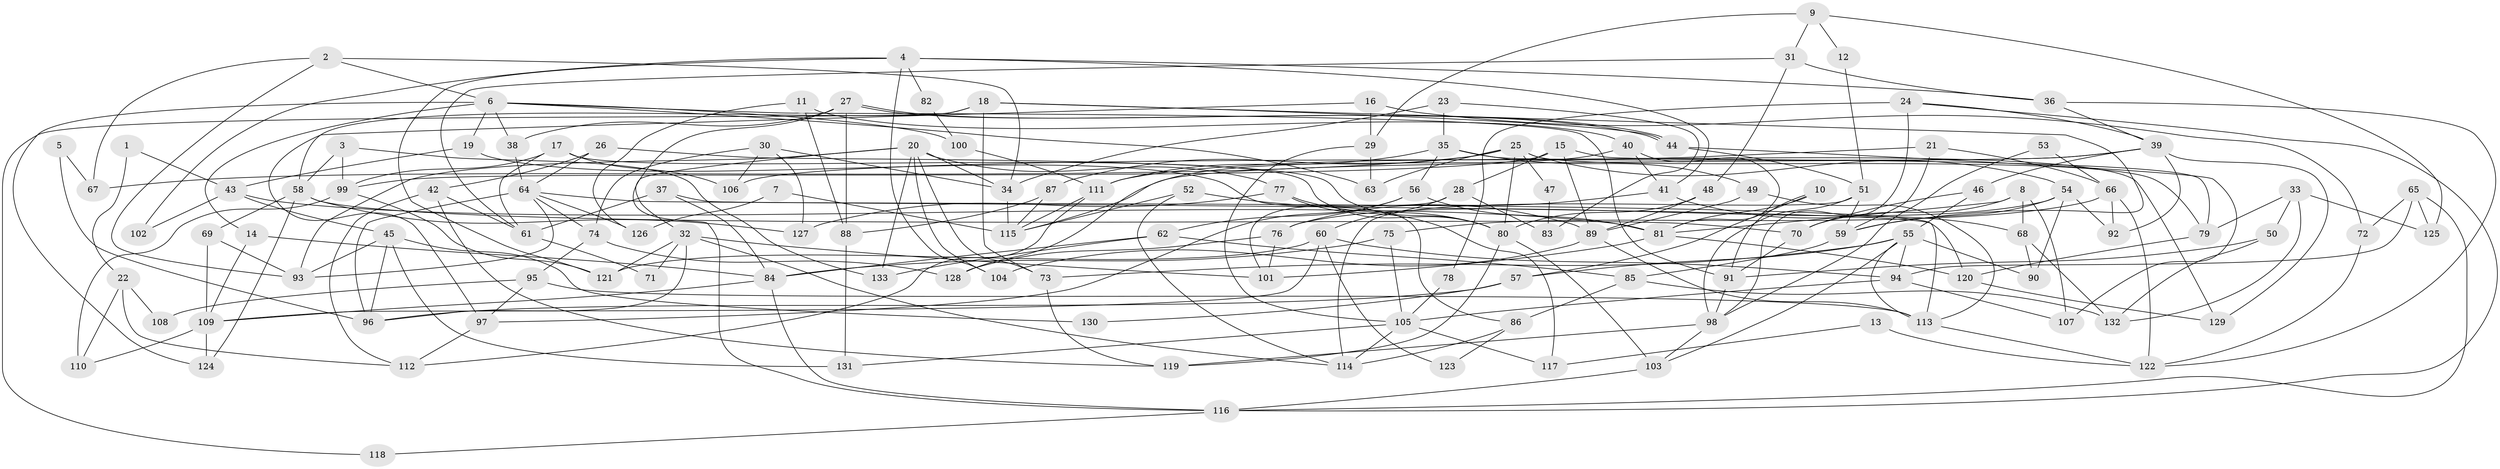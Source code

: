 // Generated by graph-tools (version 1.1) at 2025/14/03/09/25 04:14:57]
// undirected, 133 vertices, 266 edges
graph export_dot {
graph [start="1"]
  node [color=gray90,style=filled];
  1;
  2;
  3;
  4;
  5;
  6;
  7;
  8;
  9;
  10;
  11;
  12;
  13;
  14;
  15;
  16;
  17;
  18;
  19;
  20;
  21;
  22;
  23;
  24;
  25;
  26;
  27;
  28;
  29;
  30;
  31;
  32;
  33;
  34;
  35;
  36;
  37;
  38;
  39;
  40;
  41;
  42;
  43;
  44;
  45;
  46;
  47;
  48;
  49;
  50;
  51;
  52;
  53;
  54;
  55;
  56;
  57;
  58;
  59;
  60;
  61;
  62;
  63;
  64;
  65;
  66;
  67;
  68;
  69;
  70;
  71;
  72;
  73;
  74;
  75;
  76;
  77;
  78;
  79;
  80;
  81;
  82;
  83;
  84;
  85;
  86;
  87;
  88;
  89;
  90;
  91;
  92;
  93;
  94;
  95;
  96;
  97;
  98;
  99;
  100;
  101;
  102;
  103;
  104;
  105;
  106;
  107;
  108;
  109;
  110;
  111;
  112;
  113;
  114;
  115;
  116;
  117;
  118;
  119;
  120;
  121;
  122;
  123;
  124;
  125;
  126;
  127;
  128;
  129;
  130;
  131;
  132;
  133;
  1 -- 43;
  1 -- 22;
  2 -- 34;
  2 -- 6;
  2 -- 67;
  2 -- 93;
  3 -- 58;
  3 -- 133;
  3 -- 99;
  4 -- 121;
  4 -- 36;
  4 -- 41;
  4 -- 82;
  4 -- 102;
  4 -- 104;
  5 -- 67;
  5 -- 96;
  6 -- 91;
  6 -- 124;
  6 -- 14;
  6 -- 19;
  6 -- 38;
  6 -- 63;
  6 -- 100;
  7 -- 115;
  7 -- 126;
  8 -- 70;
  8 -- 81;
  8 -- 68;
  8 -- 107;
  9 -- 31;
  9 -- 29;
  9 -- 12;
  9 -- 125;
  10 -- 91;
  10 -- 81;
  10 -- 57;
  11 -- 88;
  11 -- 40;
  11 -- 126;
  12 -- 51;
  13 -- 122;
  13 -- 117;
  14 -- 109;
  14 -- 84;
  15 -- 28;
  15 -- 89;
  15 -- 79;
  15 -- 99;
  16 -- 72;
  16 -- 29;
  16 -- 97;
  17 -- 80;
  17 -- 99;
  17 -- 61;
  17 -- 106;
  18 -- 44;
  18 -- 73;
  18 -- 58;
  18 -- 59;
  18 -- 118;
  19 -- 43;
  19 -- 86;
  20 -- 93;
  20 -- 104;
  20 -- 32;
  20 -- 34;
  20 -- 73;
  20 -- 77;
  20 -- 133;
  21 -- 111;
  21 -- 59;
  21 -- 66;
  22 -- 110;
  22 -- 112;
  22 -- 108;
  23 -- 34;
  23 -- 35;
  23 -- 83;
  24 -- 98;
  24 -- 39;
  24 -- 78;
  24 -- 116;
  25 -- 54;
  25 -- 87;
  25 -- 47;
  25 -- 63;
  25 -- 67;
  25 -- 79;
  25 -- 80;
  26 -- 64;
  26 -- 80;
  26 -- 42;
  27 -- 44;
  27 -- 44;
  27 -- 116;
  27 -- 38;
  27 -- 88;
  28 -- 101;
  28 -- 60;
  28 -- 83;
  29 -- 105;
  29 -- 63;
  30 -- 34;
  30 -- 74;
  30 -- 106;
  30 -- 127;
  31 -- 61;
  31 -- 48;
  31 -- 36;
  32 -- 101;
  32 -- 71;
  32 -- 96;
  32 -- 114;
  32 -- 121;
  33 -- 79;
  33 -- 125;
  33 -- 50;
  33 -- 132;
  34 -- 115;
  35 -- 129;
  35 -- 111;
  35 -- 49;
  35 -- 56;
  36 -- 122;
  36 -- 39;
  37 -- 61;
  37 -- 84;
  37 -- 113;
  38 -- 64;
  39 -- 106;
  39 -- 46;
  39 -- 92;
  39 -- 115;
  39 -- 129;
  40 -- 41;
  40 -- 128;
  40 -- 81;
  41 -- 68;
  41 -- 76;
  42 -- 119;
  42 -- 61;
  42 -- 112;
  43 -- 81;
  43 -- 45;
  43 -- 102;
  44 -- 51;
  44 -- 107;
  45 -- 96;
  45 -- 93;
  45 -- 130;
  45 -- 131;
  46 -- 55;
  46 -- 70;
  47 -- 83;
  48 -- 89;
  48 -- 80;
  49 -- 113;
  49 -- 89;
  50 -- 132;
  50 -- 91;
  51 -- 114;
  51 -- 98;
  51 -- 59;
  52 -- 89;
  52 -- 114;
  52 -- 115;
  53 -- 98;
  53 -- 66;
  54 -- 92;
  54 -- 59;
  54 -- 76;
  54 -- 90;
  55 -- 103;
  55 -- 90;
  55 -- 57;
  55 -- 73;
  55 -- 94;
  55 -- 113;
  56 -- 81;
  56 -- 62;
  56 -- 97;
  57 -- 96;
  57 -- 130;
  58 -- 127;
  58 -- 69;
  58 -- 70;
  58 -- 124;
  59 -- 85;
  60 -- 121;
  60 -- 94;
  60 -- 109;
  60 -- 123;
  61 -- 71;
  62 -- 84;
  62 -- 85;
  62 -- 133;
  64 -- 96;
  64 -- 74;
  64 -- 93;
  64 -- 120;
  64 -- 126;
  65 -- 116;
  65 -- 94;
  65 -- 72;
  65 -- 125;
  66 -- 75;
  66 -- 92;
  66 -- 122;
  68 -- 132;
  68 -- 90;
  69 -- 93;
  69 -- 109;
  70 -- 91;
  72 -- 122;
  73 -- 119;
  74 -- 95;
  74 -- 128;
  75 -- 84;
  75 -- 105;
  76 -- 101;
  76 -- 128;
  77 -- 80;
  77 -- 117;
  77 -- 127;
  78 -- 105;
  79 -- 120;
  80 -- 103;
  80 -- 119;
  81 -- 120;
  81 -- 101;
  82 -- 100;
  84 -- 109;
  84 -- 116;
  85 -- 86;
  85 -- 132;
  86 -- 114;
  86 -- 123;
  87 -- 115;
  87 -- 88;
  88 -- 131;
  89 -- 113;
  89 -- 104;
  91 -- 98;
  94 -- 107;
  94 -- 105;
  95 -- 113;
  95 -- 97;
  95 -- 108;
  97 -- 112;
  98 -- 119;
  98 -- 103;
  99 -- 110;
  99 -- 121;
  100 -- 111;
  103 -- 116;
  105 -- 114;
  105 -- 117;
  105 -- 131;
  109 -- 110;
  109 -- 124;
  111 -- 112;
  111 -- 115;
  113 -- 122;
  116 -- 118;
  120 -- 129;
}

